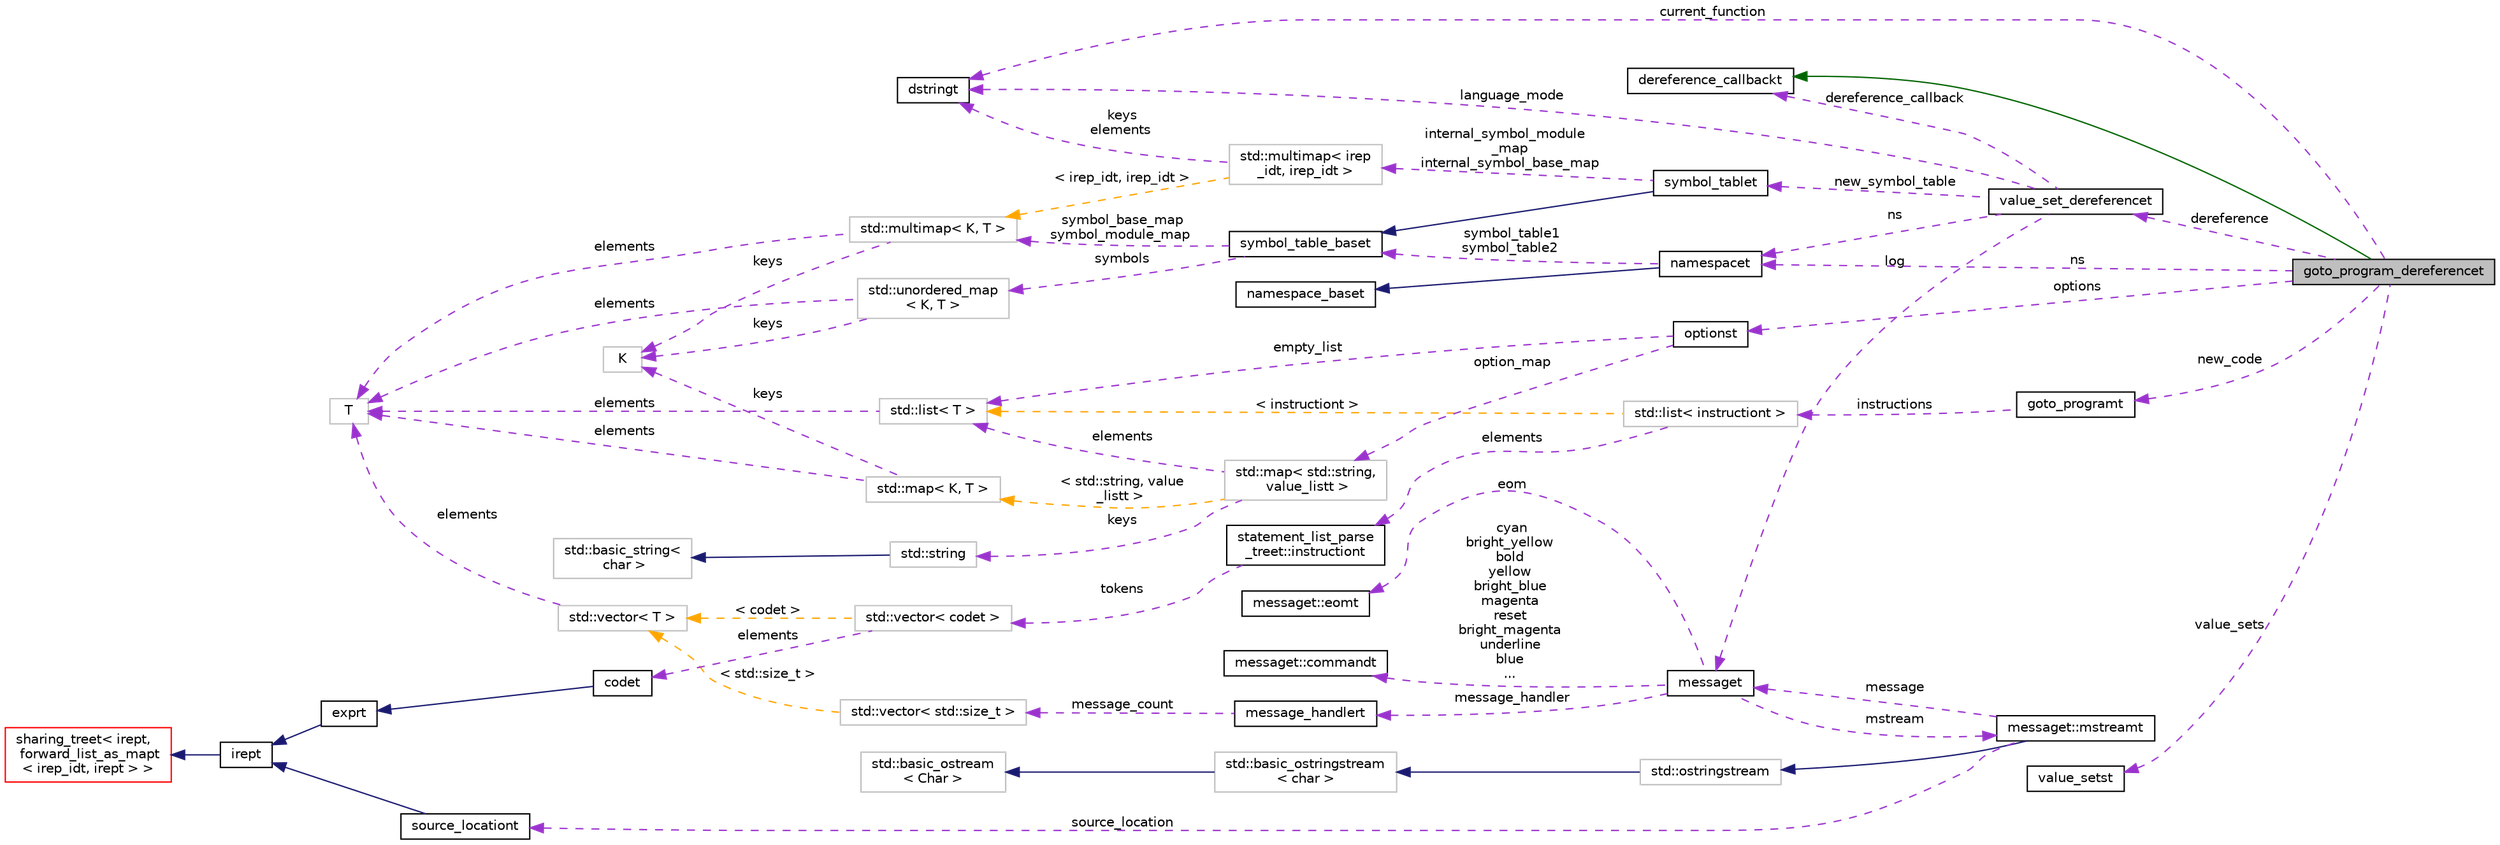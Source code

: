 digraph "goto_program_dereferencet"
{
 // LATEX_PDF_SIZE
  bgcolor="transparent";
  edge [fontname="Helvetica",fontsize="10",labelfontname="Helvetica",labelfontsize="10"];
  node [fontname="Helvetica",fontsize="10",shape=record];
  rankdir="LR";
  Node1 [label="goto_program_dereferencet",height=0.2,width=0.4,color="black", fillcolor="grey75", style="filled", fontcolor="black",tooltip="Wrapper for functions removing dereferences in expressions contained in a goto program."];
  Node2 -> Node1 [dir="back",color="darkgreen",fontsize="10",style="solid",fontname="Helvetica"];
  Node2 [label="dereference_callbackt",height=0.2,width=0.4,color="black",URL="$classdereference__callbackt.html",tooltip="Base class for pointer value set analysis."];
  Node3 -> Node1 [dir="back",color="darkorchid3",fontsize="10",style="dashed",label=" options" ,fontname="Helvetica"];
  Node3 [label="optionst",height=0.2,width=0.4,color="black",URL="$classoptionst.html",tooltip=" "];
  Node4 -> Node3 [dir="back",color="darkorchid3",fontsize="10",style="dashed",label=" empty_list" ,fontname="Helvetica"];
  Node4 [label="std::list\< T \>",height=0.2,width=0.4,color="grey75",tooltip="STL class."];
  Node5 -> Node4 [dir="back",color="darkorchid3",fontsize="10",style="dashed",label=" elements" ,fontname="Helvetica"];
  Node5 [label="T",height=0.2,width=0.4,color="grey75",tooltip=" "];
  Node6 -> Node3 [dir="back",color="darkorchid3",fontsize="10",style="dashed",label=" option_map" ,fontname="Helvetica"];
  Node6 [label="std::map\< std::string,\l value_listt \>",height=0.2,width=0.4,color="grey75",tooltip=" "];
  Node4 -> Node6 [dir="back",color="darkorchid3",fontsize="10",style="dashed",label=" elements" ,fontname="Helvetica"];
  Node7 -> Node6 [dir="back",color="darkorchid3",fontsize="10",style="dashed",label=" keys" ,fontname="Helvetica"];
  Node7 [label="std::string",height=0.2,width=0.4,color="grey75",tooltip="STL class."];
  Node8 -> Node7 [dir="back",color="midnightblue",fontsize="10",style="solid",fontname="Helvetica"];
  Node8 [label="std::basic_string\<\l char \>",height=0.2,width=0.4,color="grey75",tooltip="STL class."];
  Node9 -> Node6 [dir="back",color="orange",fontsize="10",style="dashed",label=" \< std::string, value\l_listt \>" ,fontname="Helvetica"];
  Node9 [label="std::map\< K, T \>",height=0.2,width=0.4,color="grey75",tooltip="STL class."];
  Node10 -> Node9 [dir="back",color="darkorchid3",fontsize="10",style="dashed",label=" keys" ,fontname="Helvetica"];
  Node10 [label="K",height=0.2,width=0.4,color="grey75",tooltip=" "];
  Node5 -> Node9 [dir="back",color="darkorchid3",fontsize="10",style="dashed",label=" elements" ,fontname="Helvetica"];
  Node11 -> Node1 [dir="back",color="darkorchid3",fontsize="10",style="dashed",label=" value_sets" ,fontname="Helvetica"];
  Node11 [label="value_setst",height=0.2,width=0.4,color="black",URL="$classvalue__setst.html",tooltip=" "];
  Node12 -> Node1 [dir="back",color="darkorchid3",fontsize="10",style="dashed",label=" dereference" ,fontname="Helvetica"];
  Node12 [label="value_set_dereferencet",height=0.2,width=0.4,color="black",URL="$classvalue__set__dereferencet.html",tooltip="Wrapper for a function dereferencing pointer expressions using a value set."];
  Node13 -> Node12 [dir="back",color="darkorchid3",fontsize="10",style="dashed",label=" new_symbol_table" ,fontname="Helvetica"];
  Node13 [label="symbol_tablet",height=0.2,width=0.4,color="black",URL="$classsymbol__tablet.html",tooltip="The symbol table."];
  Node14 -> Node13 [dir="back",color="midnightblue",fontsize="10",style="solid",fontname="Helvetica"];
  Node14 [label="symbol_table_baset",height=0.2,width=0.4,color="black",URL="$classsymbol__table__baset.html",tooltip="The symbol table base class interface."];
  Node15 -> Node14 [dir="back",color="darkorchid3",fontsize="10",style="dashed",label=" symbol_base_map\nsymbol_module_map" ,fontname="Helvetica"];
  Node15 [label="std::multimap\< K, T \>",height=0.2,width=0.4,color="grey75",tooltip="STL class."];
  Node10 -> Node15 [dir="back",color="darkorchid3",fontsize="10",style="dashed",label=" keys" ,fontname="Helvetica"];
  Node5 -> Node15 [dir="back",color="darkorchid3",fontsize="10",style="dashed",label=" elements" ,fontname="Helvetica"];
  Node16 -> Node14 [dir="back",color="darkorchid3",fontsize="10",style="dashed",label=" symbols" ,fontname="Helvetica"];
  Node16 [label="std::unordered_map\l\< K, T \>",height=0.2,width=0.4,color="grey75",tooltip="STL class."];
  Node10 -> Node16 [dir="back",color="darkorchid3",fontsize="10",style="dashed",label=" keys" ,fontname="Helvetica"];
  Node5 -> Node16 [dir="back",color="darkorchid3",fontsize="10",style="dashed",label=" elements" ,fontname="Helvetica"];
  Node17 -> Node13 [dir="back",color="darkorchid3",fontsize="10",style="dashed",label=" internal_symbol_module\l_map\ninternal_symbol_base_map" ,fontname="Helvetica"];
  Node17 [label="std::multimap\< irep\l_idt, irep_idt \>",height=0.2,width=0.4,color="grey75",tooltip=" "];
  Node18 -> Node17 [dir="back",color="darkorchid3",fontsize="10",style="dashed",label=" keys\nelements" ,fontname="Helvetica"];
  Node18 [label="dstringt",height=0.2,width=0.4,color="black",URL="$classdstringt.html",tooltip="dstringt has one field, an unsigned integer no which is an index into a static table of strings."];
  Node15 -> Node17 [dir="back",color="orange",fontsize="10",style="dashed",label=" \< irep_idt, irep_idt \>" ,fontname="Helvetica"];
  Node19 -> Node12 [dir="back",color="darkorchid3",fontsize="10",style="dashed",label=" log" ,fontname="Helvetica"];
  Node19 [label="messaget",height=0.2,width=0.4,color="black",URL="$classmessaget.html",tooltip="Class that provides messages with a built-in verbosity 'level'."];
  Node20 -> Node19 [dir="back",color="darkorchid3",fontsize="10",style="dashed",label=" message_handler" ,fontname="Helvetica"];
  Node20 [label="message_handlert",height=0.2,width=0.4,color="black",URL="$classmessage__handlert.html",tooltip=" "];
  Node21 -> Node20 [dir="back",color="darkorchid3",fontsize="10",style="dashed",label=" message_count" ,fontname="Helvetica"];
  Node21 [label="std::vector\< std::size_t \>",height=0.2,width=0.4,color="grey75",tooltip=" "];
  Node22 -> Node21 [dir="back",color="orange",fontsize="10",style="dashed",label=" \< std::size_t \>" ,fontname="Helvetica"];
  Node22 [label="std::vector\< T \>",height=0.2,width=0.4,color="grey75",tooltip="STL class."];
  Node5 -> Node22 [dir="back",color="darkorchid3",fontsize="10",style="dashed",label=" elements" ,fontname="Helvetica"];
  Node23 -> Node19 [dir="back",color="darkorchid3",fontsize="10",style="dashed",label=" cyan\nbright_yellow\nbold\nyellow\nbright_blue\nmagenta\nreset\nbright_magenta\nunderline\nblue\n..." ,fontname="Helvetica"];
  Node23 [label="messaget::commandt",height=0.2,width=0.4,color="black",URL="$classmessaget_1_1commandt.html",tooltip=" "];
  Node24 -> Node19 [dir="back",color="darkorchid3",fontsize="10",style="dashed",label=" mstream" ,fontname="Helvetica"];
  Node24 [label="messaget::mstreamt",height=0.2,width=0.4,color="black",URL="$classmessaget_1_1mstreamt.html",tooltip=" "];
  Node25 -> Node24 [dir="back",color="midnightblue",fontsize="10",style="solid",fontname="Helvetica"];
  Node25 [label="std::ostringstream",height=0.2,width=0.4,color="grey75",tooltip="STL class."];
  Node26 -> Node25 [dir="back",color="midnightblue",fontsize="10",style="solid",fontname="Helvetica"];
  Node26 [label="std::basic_ostringstream\l\< char \>",height=0.2,width=0.4,color="grey75",tooltip="STL class."];
  Node27 -> Node26 [dir="back",color="midnightblue",fontsize="10",style="solid",fontname="Helvetica"];
  Node27 [label="std::basic_ostream\l\< Char \>",height=0.2,width=0.4,color="grey75",tooltip="STL class."];
  Node19 -> Node24 [dir="back",color="darkorchid3",fontsize="10",style="dashed",label=" message" ,fontname="Helvetica"];
  Node30 -> Node24 [dir="back",color="darkorchid3",fontsize="10",style="dashed",label=" source_location" ,fontname="Helvetica"];
  Node30 [label="source_locationt",height=0.2,width=0.4,color="black",URL="$classsource__locationt.html",tooltip=" "];
  Node31 -> Node30 [dir="back",color="midnightblue",fontsize="10",style="solid",fontname="Helvetica"];
  Node31 [label="irept",height=0.2,width=0.4,color="black",URL="$classirept.html",tooltip="There are a large number of kinds of tree structured or tree-like data in CPROVER."];
  Node32 -> Node31 [dir="back",color="midnightblue",fontsize="10",style="solid",fontname="Helvetica"];
  Node32 [label="sharing_treet\< irept,\l forward_list_as_mapt\l\< irep_idt, irept \> \>",height=0.2,width=0.4,color="red",URL="$classsharing__treet.html",tooltip=" "];
  Node37 -> Node19 [dir="back",color="darkorchid3",fontsize="10",style="dashed",label=" eom" ,fontname="Helvetica"];
  Node37 [label="messaget::eomt",height=0.2,width=0.4,color="black",URL="$classmessaget_1_1eomt.html",tooltip=" "];
  Node38 -> Node12 [dir="back",color="darkorchid3",fontsize="10",style="dashed",label=" ns" ,fontname="Helvetica"];
  Node38 [label="namespacet",height=0.2,width=0.4,color="black",URL="$classnamespacet.html",tooltip="A namespacet is essentially one or two symbol tables bound together, to allow for symbol lookups in t..."];
  Node39 -> Node38 [dir="back",color="midnightblue",fontsize="10",style="solid",fontname="Helvetica"];
  Node39 [label="namespace_baset",height=0.2,width=0.4,color="black",URL="$classnamespace__baset.html",tooltip="Basic interface for a namespace."];
  Node14 -> Node38 [dir="back",color="darkorchid3",fontsize="10",style="dashed",label=" symbol_table1\nsymbol_table2" ,fontname="Helvetica"];
  Node18 -> Node12 [dir="back",color="darkorchid3",fontsize="10",style="dashed",label=" language_mode" ,fontname="Helvetica"];
  Node2 -> Node12 [dir="back",color="darkorchid3",fontsize="10",style="dashed",label=" dereference_callback" ,fontname="Helvetica"];
  Node38 -> Node1 [dir="back",color="darkorchid3",fontsize="10",style="dashed",label=" ns" ,fontname="Helvetica"];
  Node18 -> Node1 [dir="back",color="darkorchid3",fontsize="10",style="dashed",label=" current_function" ,fontname="Helvetica"];
  Node40 -> Node1 [dir="back",color="darkorchid3",fontsize="10",style="dashed",label=" new_code" ,fontname="Helvetica"];
  Node40 [label="goto_programt",height=0.2,width=0.4,color="black",URL="$classgoto__programt.html",tooltip="A generic container class for the GOTO intermediate representation of one function."];
  Node41 -> Node40 [dir="back",color="darkorchid3",fontsize="10",style="dashed",label=" instructions" ,fontname="Helvetica"];
  Node41 [label="std::list\< instructiont \>",height=0.2,width=0.4,color="grey75",tooltip=" "];
  Node42 -> Node41 [dir="back",color="darkorchid3",fontsize="10",style="dashed",label=" elements" ,fontname="Helvetica"];
  Node42 [label="statement_list_parse\l_treet::instructiont",height=0.2,width=0.4,color="black",URL="$structstatement__list__parse__treet_1_1instructiont.html",tooltip="Represents a regular Statement List instruction which consists out of one or more codet tokens."];
  Node43 -> Node42 [dir="back",color="darkorchid3",fontsize="10",style="dashed",label=" tokens" ,fontname="Helvetica"];
  Node43 [label="std::vector\< codet \>",height=0.2,width=0.4,color="grey75",tooltip=" "];
  Node44 -> Node43 [dir="back",color="darkorchid3",fontsize="10",style="dashed",label=" elements" ,fontname="Helvetica"];
  Node44 [label="codet",height=0.2,width=0.4,color="black",URL="$classcodet.html",tooltip="Data structure for representing an arbitrary statement in a program."];
  Node45 -> Node44 [dir="back",color="midnightblue",fontsize="10",style="solid",fontname="Helvetica"];
  Node45 [label="exprt",height=0.2,width=0.4,color="black",URL="$classexprt.html",tooltip="Base class for all expressions."];
  Node31 -> Node45 [dir="back",color="midnightblue",fontsize="10",style="solid",fontname="Helvetica"];
  Node22 -> Node43 [dir="back",color="orange",fontsize="10",style="dashed",label=" \< codet \>" ,fontname="Helvetica"];
  Node4 -> Node41 [dir="back",color="orange",fontsize="10",style="dashed",label=" \< instructiont \>" ,fontname="Helvetica"];
}
